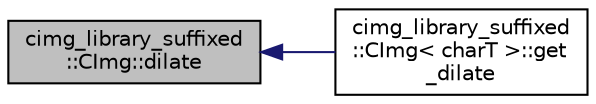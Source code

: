 digraph "cimg_library_suffixed::CImg::dilate"
{
  edge [fontname="Helvetica",fontsize="10",labelfontname="Helvetica",labelfontsize="10"];
  node [fontname="Helvetica",fontsize="10",shape=record];
  rankdir="LR";
  Node868 [label="cimg_library_suffixed\l::CImg::dilate",height=0.2,width=0.4,color="black", fillcolor="grey75", style="filled", fontcolor="black"];
  Node868 -> Node869 [dir="back",color="midnightblue",fontsize="10",style="solid",fontname="Helvetica"];
  Node869 [label="cimg_library_suffixed\l::CImg\< charT \>::get\l_dilate",height=0.2,width=0.4,color="black", fillcolor="white", style="filled",URL="$structcimg__library__suffixed_1_1_c_img.html#a7e102b7d6027bb06733fb460d576000d",tooltip="Dilate image by a rectangular structuring element of specified size . "];
}
